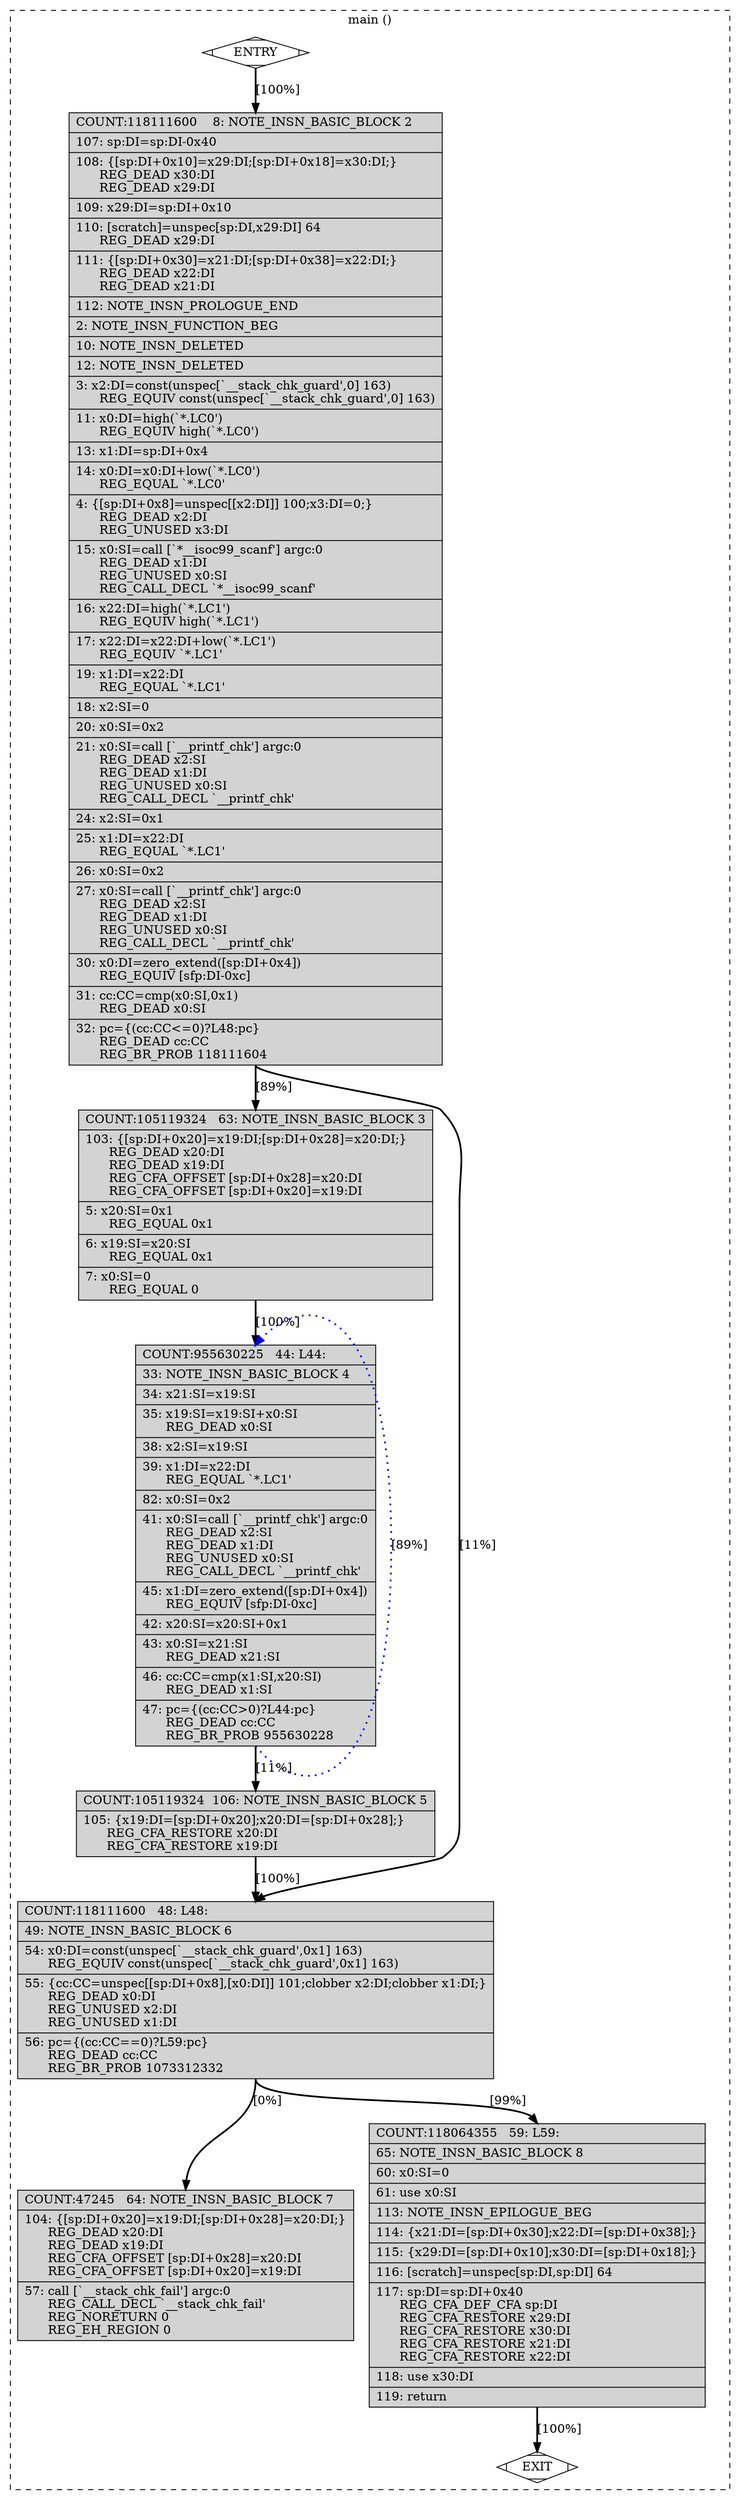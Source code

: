 digraph "a-fib.c.312r.compgotos" {
overlap=false;
subgraph "cluster_main" {
	style="dashed";
	color="black";
	label="main ()";
	fn_23_basic_block_0 [shape=Mdiamond,style=filled,fillcolor=white,label="ENTRY"];

	fn_23_basic_block_2 [shape=record,style=filled,fillcolor=lightgrey,label="{COUNT:118111600\ \ \ \ 8:\ NOTE_INSN_BASIC_BLOCK\ 2\l\
|\ \ 107:\ sp:DI=sp:DI-0x40\l\
|\ \ 108:\ \{[sp:DI+0x10]=x29:DI;[sp:DI+0x18]=x30:DI;\}\l\
\ \ \ \ \ \ REG_DEAD\ x30:DI\l\
\ \ \ \ \ \ REG_DEAD\ x29:DI\l\
|\ \ 109:\ x29:DI=sp:DI+0x10\l\
|\ \ 110:\ [scratch]=unspec[sp:DI,x29:DI]\ 64\l\
\ \ \ \ \ \ REG_DEAD\ x29:DI\l\
|\ \ 111:\ \{[sp:DI+0x30]=x21:DI;[sp:DI+0x38]=x22:DI;\}\l\
\ \ \ \ \ \ REG_DEAD\ x22:DI\l\
\ \ \ \ \ \ REG_DEAD\ x21:DI\l\
|\ \ 112:\ NOTE_INSN_PROLOGUE_END\l\
|\ \ \ \ 2:\ NOTE_INSN_FUNCTION_BEG\l\
|\ \ \ 10:\ NOTE_INSN_DELETED\l\
|\ \ \ 12:\ NOTE_INSN_DELETED\l\
|\ \ \ \ 3:\ x2:DI=const(unspec[`__stack_chk_guard',0]\ 163)\l\
\ \ \ \ \ \ REG_EQUIV\ const(unspec[`__stack_chk_guard',0]\ 163)\l\
|\ \ \ 11:\ x0:DI=high(`*.LC0')\l\
\ \ \ \ \ \ REG_EQUIV\ high(`*.LC0')\l\
|\ \ \ 13:\ x1:DI=sp:DI+0x4\l\
|\ \ \ 14:\ x0:DI=x0:DI+low(`*.LC0')\l\
\ \ \ \ \ \ REG_EQUAL\ `*.LC0'\l\
|\ \ \ \ 4:\ \{[sp:DI+0x8]=unspec[[x2:DI]]\ 100;x3:DI=0;\}\l\
\ \ \ \ \ \ REG_DEAD\ x2:DI\l\
\ \ \ \ \ \ REG_UNUSED\ x3:DI\l\
|\ \ \ 15:\ x0:SI=call\ [`*__isoc99_scanf']\ argc:0\l\
\ \ \ \ \ \ REG_DEAD\ x1:DI\l\
\ \ \ \ \ \ REG_UNUSED\ x0:SI\l\
\ \ \ \ \ \ REG_CALL_DECL\ `*__isoc99_scanf'\l\
|\ \ \ 16:\ x22:DI=high(`*.LC1')\l\
\ \ \ \ \ \ REG_EQUIV\ high(`*.LC1')\l\
|\ \ \ 17:\ x22:DI=x22:DI+low(`*.LC1')\l\
\ \ \ \ \ \ REG_EQUIV\ `*.LC1'\l\
|\ \ \ 19:\ x1:DI=x22:DI\l\
\ \ \ \ \ \ REG_EQUAL\ `*.LC1'\l\
|\ \ \ 18:\ x2:SI=0\l\
|\ \ \ 20:\ x0:SI=0x2\l\
|\ \ \ 21:\ x0:SI=call\ [`__printf_chk']\ argc:0\l\
\ \ \ \ \ \ REG_DEAD\ x2:SI\l\
\ \ \ \ \ \ REG_DEAD\ x1:DI\l\
\ \ \ \ \ \ REG_UNUSED\ x0:SI\l\
\ \ \ \ \ \ REG_CALL_DECL\ `__printf_chk'\l\
|\ \ \ 24:\ x2:SI=0x1\l\
|\ \ \ 25:\ x1:DI=x22:DI\l\
\ \ \ \ \ \ REG_EQUAL\ `*.LC1'\l\
|\ \ \ 26:\ x0:SI=0x2\l\
|\ \ \ 27:\ x0:SI=call\ [`__printf_chk']\ argc:0\l\
\ \ \ \ \ \ REG_DEAD\ x2:SI\l\
\ \ \ \ \ \ REG_DEAD\ x1:DI\l\
\ \ \ \ \ \ REG_UNUSED\ x0:SI\l\
\ \ \ \ \ \ REG_CALL_DECL\ `__printf_chk'\l\
|\ \ \ 30:\ x0:DI=zero_extend([sp:DI+0x4])\l\
\ \ \ \ \ \ REG_EQUIV\ [sfp:DI-0xc]\l\
|\ \ \ 31:\ cc:CC=cmp(x0:SI,0x1)\l\
\ \ \ \ \ \ REG_DEAD\ x0:SI\l\
|\ \ \ 32:\ pc=\{(cc:CC\<=0)?L48:pc\}\l\
\ \ \ \ \ \ REG_DEAD\ cc:CC\l\
\ \ \ \ \ \ REG_BR_PROB\ 118111604\l\
}"];

	fn_23_basic_block_3 [shape=record,style=filled,fillcolor=lightgrey,label="{COUNT:105119324\ \ \ 63:\ NOTE_INSN_BASIC_BLOCK\ 3\l\
|\ \ 103:\ \{[sp:DI+0x20]=x19:DI;[sp:DI+0x28]=x20:DI;\}\l\
\ \ \ \ \ \ REG_DEAD\ x20:DI\l\
\ \ \ \ \ \ REG_DEAD\ x19:DI\l\
\ \ \ \ \ \ REG_CFA_OFFSET\ [sp:DI+0x28]=x20:DI\l\
\ \ \ \ \ \ REG_CFA_OFFSET\ [sp:DI+0x20]=x19:DI\l\
|\ \ \ \ 5:\ x20:SI=0x1\l\
\ \ \ \ \ \ REG_EQUAL\ 0x1\l\
|\ \ \ \ 6:\ x19:SI=x20:SI\l\
\ \ \ \ \ \ REG_EQUAL\ 0x1\l\
|\ \ \ \ 7:\ x0:SI=0\l\
\ \ \ \ \ \ REG_EQUAL\ 0\l\
}"];

	fn_23_basic_block_4 [shape=record,style=filled,fillcolor=lightgrey,label="{COUNT:955630225\ \ \ 44:\ L44:\l\
|\ \ \ 33:\ NOTE_INSN_BASIC_BLOCK\ 4\l\
|\ \ \ 34:\ x21:SI=x19:SI\l\
|\ \ \ 35:\ x19:SI=x19:SI+x0:SI\l\
\ \ \ \ \ \ REG_DEAD\ x0:SI\l\
|\ \ \ 38:\ x2:SI=x19:SI\l\
|\ \ \ 39:\ x1:DI=x22:DI\l\
\ \ \ \ \ \ REG_EQUAL\ `*.LC1'\l\
|\ \ \ 82:\ x0:SI=0x2\l\
|\ \ \ 41:\ x0:SI=call\ [`__printf_chk']\ argc:0\l\
\ \ \ \ \ \ REG_DEAD\ x2:SI\l\
\ \ \ \ \ \ REG_DEAD\ x1:DI\l\
\ \ \ \ \ \ REG_UNUSED\ x0:SI\l\
\ \ \ \ \ \ REG_CALL_DECL\ `__printf_chk'\l\
|\ \ \ 45:\ x1:DI=zero_extend([sp:DI+0x4])\l\
\ \ \ \ \ \ REG_EQUIV\ [sfp:DI-0xc]\l\
|\ \ \ 42:\ x20:SI=x20:SI+0x1\l\
|\ \ \ 43:\ x0:SI=x21:SI\l\
\ \ \ \ \ \ REG_DEAD\ x21:SI\l\
|\ \ \ 46:\ cc:CC=cmp(x1:SI,x20:SI)\l\
\ \ \ \ \ \ REG_DEAD\ x1:SI\l\
|\ \ \ 47:\ pc=\{(cc:CC\>0)?L44:pc\}\l\
\ \ \ \ \ \ REG_DEAD\ cc:CC\l\
\ \ \ \ \ \ REG_BR_PROB\ 955630228\l\
}"];

	fn_23_basic_block_5 [shape=record,style=filled,fillcolor=lightgrey,label="{COUNT:105119324\ \ 106:\ NOTE_INSN_BASIC_BLOCK\ 5\l\
|\ \ 105:\ \{x19:DI=[sp:DI+0x20];x20:DI=[sp:DI+0x28];\}\l\
\ \ \ \ \ \ REG_CFA_RESTORE\ x20:DI\l\
\ \ \ \ \ \ REG_CFA_RESTORE\ x19:DI\l\
}"];

	fn_23_basic_block_6 [shape=record,style=filled,fillcolor=lightgrey,label="{COUNT:118111600\ \ \ 48:\ L48:\l\
|\ \ \ 49:\ NOTE_INSN_BASIC_BLOCK\ 6\l\
|\ \ \ 54:\ x0:DI=const(unspec[`__stack_chk_guard',0x1]\ 163)\l\
\ \ \ \ \ \ REG_EQUIV\ const(unspec[`__stack_chk_guard',0x1]\ 163)\l\
|\ \ \ 55:\ \{cc:CC=unspec[[sp:DI+0x8],[x0:DI]]\ 101;clobber\ x2:DI;clobber\ x1:DI;\}\l\
\ \ \ \ \ \ REG_DEAD\ x0:DI\l\
\ \ \ \ \ \ REG_UNUSED\ x2:DI\l\
\ \ \ \ \ \ REG_UNUSED\ x1:DI\l\
|\ \ \ 56:\ pc=\{(cc:CC==0)?L59:pc\}\l\
\ \ \ \ \ \ REG_DEAD\ cc:CC\l\
\ \ \ \ \ \ REG_BR_PROB\ 1073312332\l\
}"];

	fn_23_basic_block_7 [shape=record,style=filled,fillcolor=lightgrey,label="{COUNT:47245\ \ \ 64:\ NOTE_INSN_BASIC_BLOCK\ 7\l\
|\ \ 104:\ \{[sp:DI+0x20]=x19:DI;[sp:DI+0x28]=x20:DI;\}\l\
\ \ \ \ \ \ REG_DEAD\ x20:DI\l\
\ \ \ \ \ \ REG_DEAD\ x19:DI\l\
\ \ \ \ \ \ REG_CFA_OFFSET\ [sp:DI+0x28]=x20:DI\l\
\ \ \ \ \ \ REG_CFA_OFFSET\ [sp:DI+0x20]=x19:DI\l\
|\ \ \ 57:\ call\ [`__stack_chk_fail']\ argc:0\l\
\ \ \ \ \ \ REG_CALL_DECL\ `__stack_chk_fail'\l\
\ \ \ \ \ \ REG_NORETURN\ 0\l\
\ \ \ \ \ \ REG_EH_REGION\ 0\l\
}"];

	fn_23_basic_block_8 [shape=record,style=filled,fillcolor=lightgrey,label="{COUNT:118064355\ \ \ 59:\ L59:\l\
|\ \ \ 65:\ NOTE_INSN_BASIC_BLOCK\ 8\l\
|\ \ \ 60:\ x0:SI=0\l\
|\ \ \ 61:\ use\ x0:SI\l\
|\ \ 113:\ NOTE_INSN_EPILOGUE_BEG\l\
|\ \ 114:\ \{x21:DI=[sp:DI+0x30];x22:DI=[sp:DI+0x38];\}\l\
|\ \ 115:\ \{x29:DI=[sp:DI+0x10];x30:DI=[sp:DI+0x18];\}\l\
|\ \ 116:\ [scratch]=unspec[sp:DI,sp:DI]\ 64\l\
|\ \ 117:\ sp:DI=sp:DI+0x40\l\
\ \ \ \ \ \ REG_CFA_DEF_CFA\ sp:DI\l\
\ \ \ \ \ \ REG_CFA_RESTORE\ x29:DI\l\
\ \ \ \ \ \ REG_CFA_RESTORE\ x30:DI\l\
\ \ \ \ \ \ REG_CFA_RESTORE\ x21:DI\l\
\ \ \ \ \ \ REG_CFA_RESTORE\ x22:DI\l\
|\ \ 118:\ use\ x30:DI\l\
|\ \ 119:\ return\l\
}"];

	fn_23_basic_block_1 [shape=Mdiamond,style=filled,fillcolor=white,label="EXIT"];

	fn_23_basic_block_0:s -> fn_23_basic_block_2:n [style="solid,bold",color=black,weight=100,constraint=true,label="[100%]"];
	fn_23_basic_block_2:s -> fn_23_basic_block_3:n [style="solid,bold",color=black,weight=100,constraint=true,label="[89%]"];
	fn_23_basic_block_2:s -> fn_23_basic_block_6:n [style="solid,bold",color=black,weight=10,constraint=true,label="[11%]"];
	fn_23_basic_block_3:s -> fn_23_basic_block_4:n [style="solid,bold",color=black,weight=100,constraint=true,label="[100%]"];
	fn_23_basic_block_4:s -> fn_23_basic_block_4:n [style="dotted,bold",color=blue,weight=10,constraint=false,label="[89%]"];
	fn_23_basic_block_4:s -> fn_23_basic_block_5:n [style="solid,bold",color=black,weight=100,constraint=true,label="[11%]"];
	fn_23_basic_block_5:s -> fn_23_basic_block_6:n [style="solid,bold",color=black,weight=100,constraint=true,label="[100%]"];
	fn_23_basic_block_6:s -> fn_23_basic_block_8:n [style="solid,bold",color=black,weight=10,constraint=true,label="[99%]"];
	fn_23_basic_block_6:s -> fn_23_basic_block_7:n [style="solid,bold",color=black,weight=100,constraint=true,label="[0%]"];
	fn_23_basic_block_8:s -> fn_23_basic_block_1:n [style="solid,bold",color=black,weight=10,constraint=true,label="[100%]"];
	fn_23_basic_block_0:s -> fn_23_basic_block_1:n [style="invis",constraint=true];
}
}
